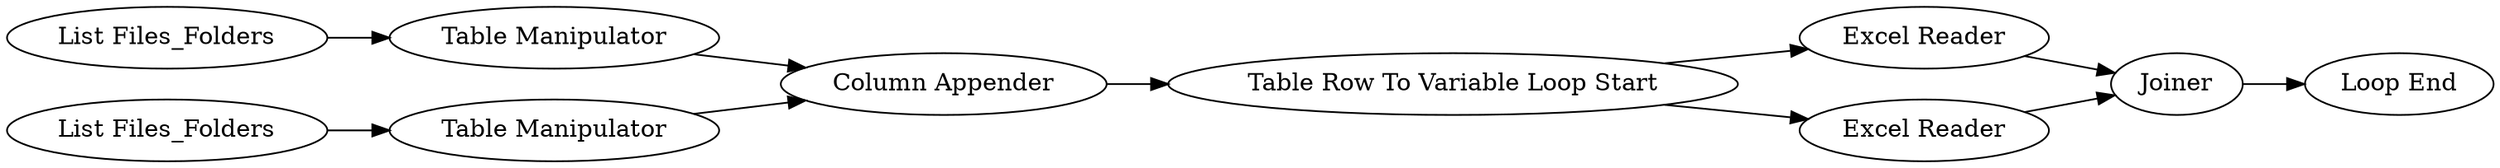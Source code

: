 digraph {
	6 -> 8
	4 -> 5
	8 -> 9
	3 -> 5
	2 -> 4
	5 -> 6
	9 -> 10
	6 -> 7
	1 -> 3
	7 -> 9
	5 [label="Column Appender"]
	1 [label="List Files_Folders"]
	7 [label="Excel Reader"]
	9 [label=Joiner]
	4 [label="Table Manipulator"]
	6 [label="Table Row To Variable Loop Start"]
	8 [label="Excel Reader"]
	3 [label="Table Manipulator"]
	2 [label="List Files_Folders"]
	10 [label="Loop End"]
	rankdir=LR
}
